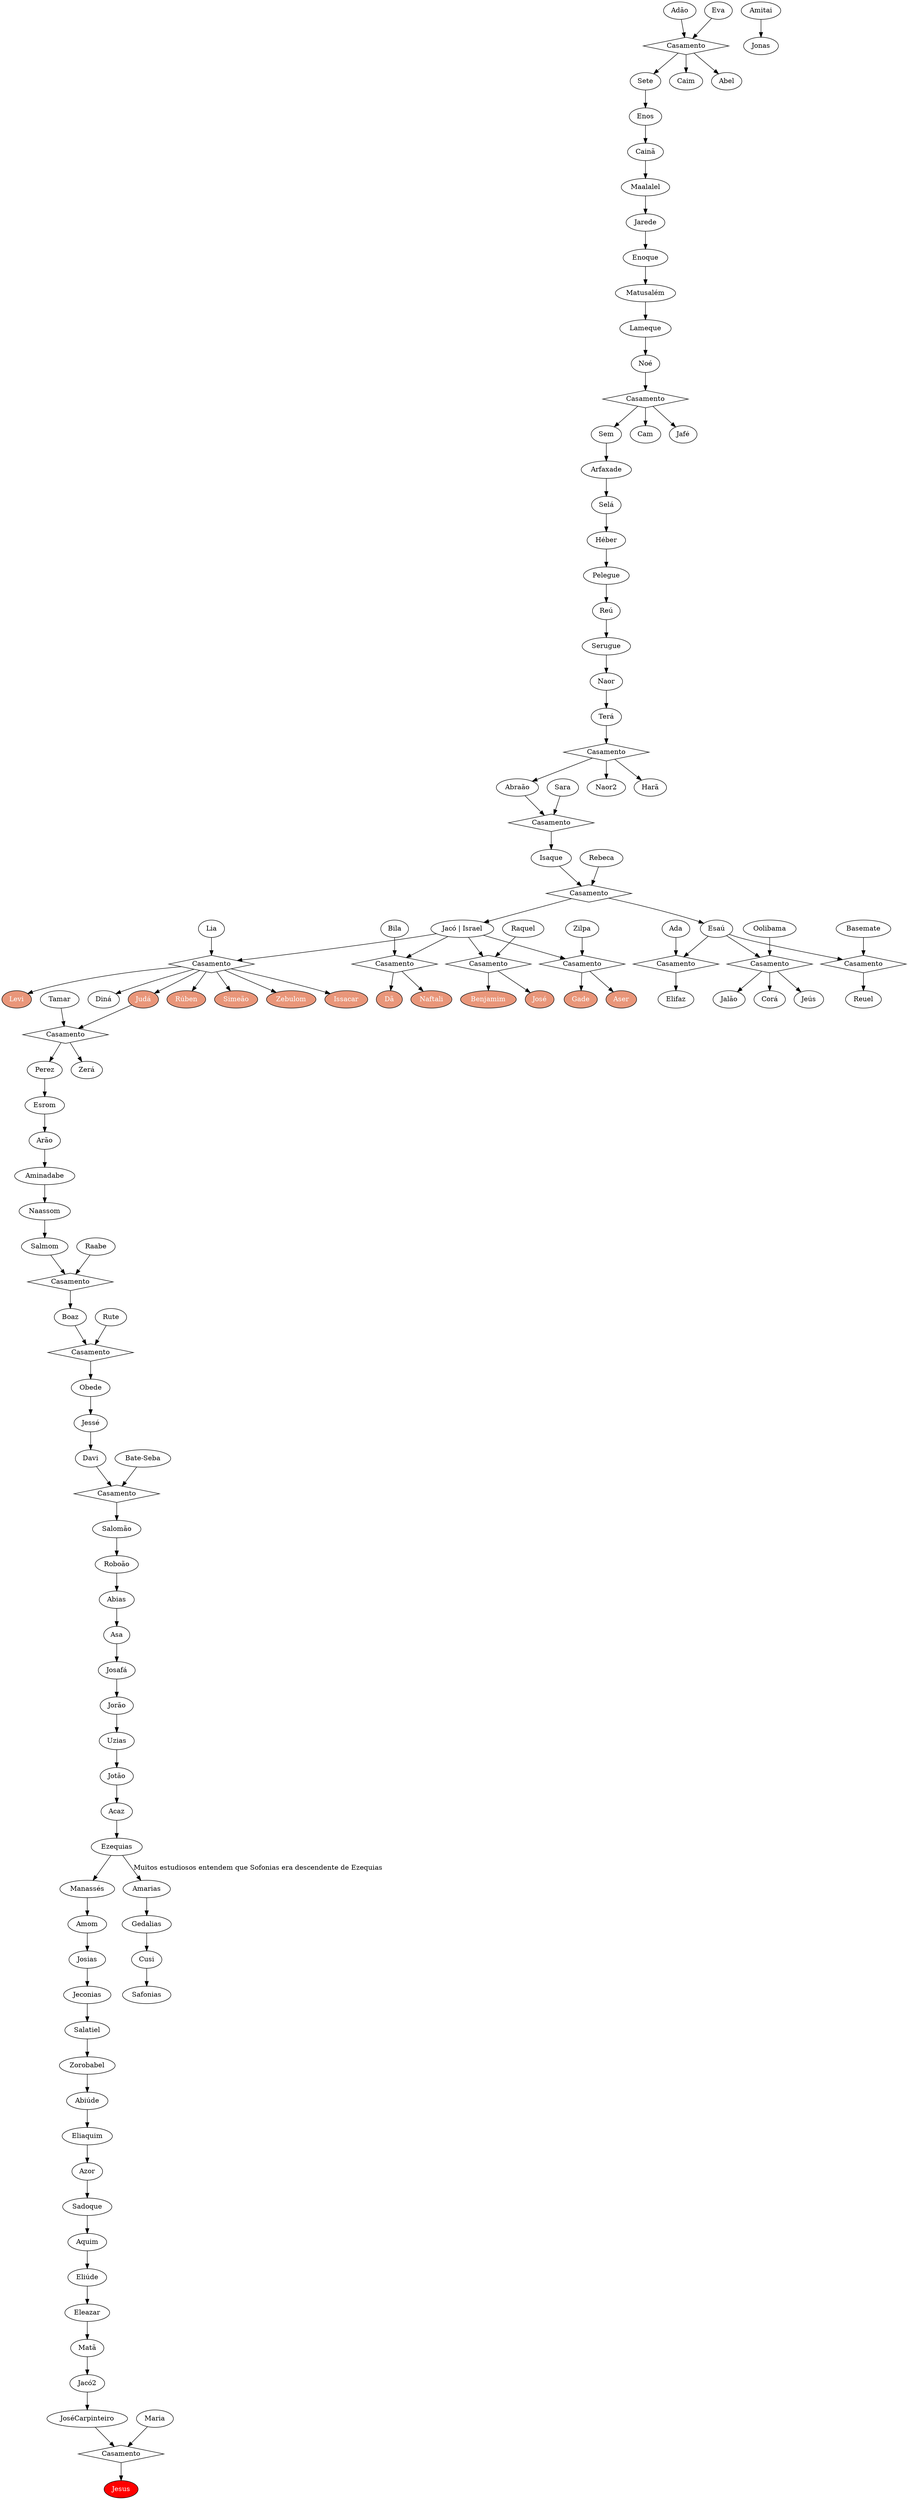 digraph Genealogia {
    // Como encontrar um nó
    // Entidade  [style=filled, fillcolor=red, fontcolor=white]
    // Exemplo de como encontrar um nó
    Jesus  [style=filled, fillcolor=red, fontcolor=white]
    
    rankdir=TB
    node [shape=ellipse]

    // Adão até Noé
    // Adão e Eva
    Adão -> AdãoEva
    Eva -> AdãoEva
    AdãoEva [label="Casamento", shape=diamond]
    
    AdãoEva -> Caim
    AdãoEva -> Abel
    AdãoEva -> Sete
    
    Sete -> Enos
    Enos -> Cainã
    Cainã -> Maalalel
    Maalalel -> Jarede
    Jarede -> Enoque
    Enoque -> Matusalém
    Matusalém -> Lameque
    Lameque -> Noé

    // Noé e seus filhos
    Noé -> NoeEsposa
    NoeEsposa [label="Casamento", shape=diamond]
    NoeEsposa -> Sem
    NoeEsposa -> Cam
    NoeEsposa -> Jafé

    // Linha messiânica continua por Sem
    Sem -> Arfaxade
    Arfaxade -> Selá
    Selá -> Héber
    Héber -> Pelegue
    Pelegue -> Reú
    Reú -> Serugue
    Serugue -> Naor
    Naor -> Terá
    Terá -> TeraEsposa
    TeraEsposa [label="Casamento", shape=diamond]
    TeraEsposa -> Abraão
    TeraEsposa -> Naor2
    TeraEsposa -> Harã

    // Abraão e Sara
    Abraão -> AbraaoSara
    Sara -> AbraaoSara
    AbraaoSara [label="Casamento", shape=diamond]
    AbraaoSara -> Isaque

    // Isaque e Rebeca
    Isaque -> IsaqueRebeca
    Rebeca -> IsaqueRebeca
    IsaqueRebeca [label="Casamento", shape=diamond]
    IsaqueRebeca -> Esaú
    IsaqueRebeca -> Jacó
    
    // Esaú e suas esposas
    Esaú -> EsauAda
    Ada -> EsauAda
    EsauAda [label="Casamento", shape=diamond]
    EsauAda -> Elifaz
    
    Esaú -> EsauBasemate
    Basemate -> EsauBasemate
    EsauBasemate [label="Casamento", shape=diamond]
    EsauBasemate -> Reuel
    
    Esaú -> EsauOolibama
    Oolibama -> EsauOolibama
    EsauOolibama [label="Casamento", shape=diamond]
    EsauOolibama -> Jeús
    EsauOolibama -> Jalão
    EsauOolibama -> Corá

    // Jacó e suas esposas
    Jacó [label="Jacó | Israel"]
    
    //Tribos de Israel
    Rúben [style=filled, fillcolor=darksalmon, fontcolor=white, tooltip="Tribo de Israel"]
    Simeão [style=filled, fillcolor=darksalmon, fontcolor=white, tooltip="Tribo de Israel"]
    Judá [style=filled, fillcolor=darksalmon, fontcolor=white, tooltip="Tribo de Israel"]
    Zebulom [style=filled, fillcolor=darksalmon, fontcolor=white, tooltip="Tribo de Israel"]
    Issacar [style=filled, fillcolor=darksalmon, fontcolor=white, tooltip="Tribo de Israel"]
    Dã [style=filled, fillcolor=darksalmon, fontcolor=white, tooltip="Tribo de Israel"]
    Gade [style=filled, fillcolor=darksalmon, fontcolor=white, tooltip="Tribo de Israel"]
    Aser [style=filled, fillcolor=darksalmon, fontcolor=white, tooltip="Tribo de Israel"]
    Naftali [style=filled, fillcolor=darksalmon, fontcolor=white, tooltip="Tribo de Israel"]
    Benjamim [style=filled, fillcolor=darksalmon, fontcolor=white, tooltip="Tribo de Israel"]
    Levi [style=filled, fillcolor=darksalmon, fontcolor=white, tooltip="Tribo de Israel"]
    José [style=filled, fillcolor=darksalmon, fontcolor=white, tooltip="Tribo de Israel"]
    
    Jacó -> JacoLia
    Lia -> JacoLia
    JacoLia [label="Casamento", shape=diamond]
    JacoLia -> Rúben
    JacoLia -> Simeão
    JacoLia -> Levi
    JacoLia -> Judá
    JacoLia -> Issacar
    JacoLia -> Zebulom
    JacoLia -> Diná

    Jacó -> JacoRaquel
    Raquel -> JacoRaquel
    JacoRaquel [label="Casamento", shape=diamond]
    JacoRaquel -> José
    JacoRaquel -> Benjamim

    Jacó -> JacoBila
    Bila -> JacoBila
    JacoBila [label="Casamento", shape=diamond]
    JacoBila -> Dã
    JacoBila -> Naftali

    Jacó -> JacoZilpa
    Zilpa -> JacoZilpa
    JacoZilpa [label="Casamento", shape=diamond]
    JacoZilpa -> Gade
    JacoZilpa -> Aser

    // Linha messiânica segue por Judá
    Judá -> JudaTamar
    Tamar -> JudaTamar
    JudaTamar [label="Casamento", shape=diamond]
    JudaTamar -> Perez
    JudaTamar -> Zerá

    // Perez até Davi
    Perez -> Esrom
    Esrom -> Arão
    Arão -> Aminadabe
    Aminadabe -> Naassom
    Naassom -> Salmom
    Salmom -> SalmomRaabe
    Raabe -> SalmomRaabe
    SalmomRaabe [label="Casamento", shape=diamond]
    SalmomRaabe -> Boaz

    Boaz -> BoazRute
    Rute -> BoazRute
    BoazRute [label="Casamento", shape=diamond]
    BoazRute -> Obede

    Obede -> Jessé
    Jessé -> Davi

    // Davi e Bate-Seba
    Davi -> DaviBateSeba
    "Bate-Seba" -> DaviBateSeba
    DaviBateSeba [label="Casamento", shape=diamond]
    DaviBateSeba -> Salomão

    // Salomão até o exílio
    Salomão -> Roboão
    Roboão -> Abias
    Abias -> Asa
    Asa -> Josafá
    Josafá -> Jorão
    Jorão -> Uzias
    Uzias -> Jotão
    Jotão -> Acaz
    Acaz -> Ezequias
    Ezequias -> Manassés
    Manassés -> Amom
    Amom -> Josias
    Josias -> Jeconias

    // Pós-exílio
    Jeconias -> Salatiel
    Salatiel -> Zorobabel
    Zorobabel -> Abiúde
    Abiúde -> Eliaquim
    Eliaquim -> Azor
    Azor -> Sadoque
    Sadoque -> Aquim
    Aquim -> Eliúde
    Eliúde -> Eleazar
    Eleazar -> Matã
    Matã -> Jacó2
    Jacó2 -> JoséCarpinteiro

    // José e Maria
    JoséCarpinteiro -> JoseMaria
    Maria -> JoseMaria
    JoseMaria [label="Casamento", shape=diamond]
    JoseMaria -> Jesus
    
    Amitai -> Jonas
    
    Ezequias -> Amarias  [label="Muitos estudiosos entendem que Sofonias era descendente de Ezequias"] 
    Amarias -> Gedalias
    Gedalias -> Cusi
    Cusi -> Safonias
}
